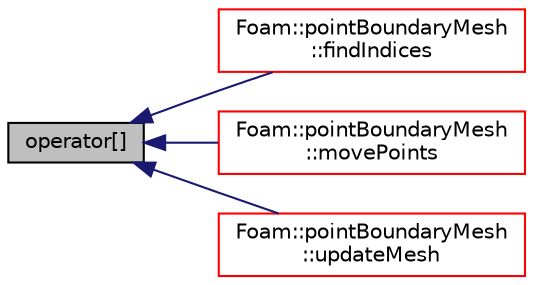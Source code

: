 digraph "operator[]"
{
  bgcolor="transparent";
  edge [fontname="Helvetica",fontsize="10",labelfontname="Helvetica",labelfontsize="10"];
  node [fontname="Helvetica",fontsize="10",shape=record];
  rankdir="LR";
  Node1 [label="operator[]",height=0.2,width=0.4,color="black", fillcolor="grey75", style="filled", fontcolor="black"];
  Node1 -> Node2 [dir="back",color="midnightblue",fontsize="10",style="solid",fontname="Helvetica"];
  Node2 [label="Foam::pointBoundaryMesh\l::findIndices",height=0.2,width=0.4,color="red",URL="$a01869.html#a16f58abfaae10f3e592bcfb8dc2d1a20",tooltip="Find patch indices given a name. "];
  Node1 -> Node3 [dir="back",color="midnightblue",fontsize="10",style="solid",fontname="Helvetica"];
  Node3 [label="Foam::pointBoundaryMesh\l::movePoints",height=0.2,width=0.4,color="red",URL="$a01869.html#ab62834098bae1d3887f578c700754f39",tooltip="Correct polyBoundaryMesh after moving points. "];
  Node1 -> Node4 [dir="back",color="midnightblue",fontsize="10",style="solid",fontname="Helvetica"];
  Node4 [label="Foam::pointBoundaryMesh\l::updateMesh",height=0.2,width=0.4,color="red",URL="$a01869.html#ae5693a309a936ac1040dd48c2881677f",tooltip="Correct polyBoundaryMesh after topology update. "];
}
